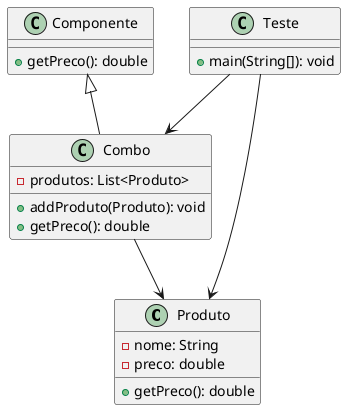 @startuml Composite_AntiPattern
class Produto {
    -nome: String
    -preco: double
    +getPreco(): double
}
class Combo {
    -produtos: List<Produto>
    +addProduto(Produto): void
    +getPreco(): double
}
class Componente {
    +getPreco(): double
}
class Teste {
    +main(String[]): void
}
Teste --> Produto
Teste --> Combo
Combo --> Produto
Componente <|-- Combo
@enduml